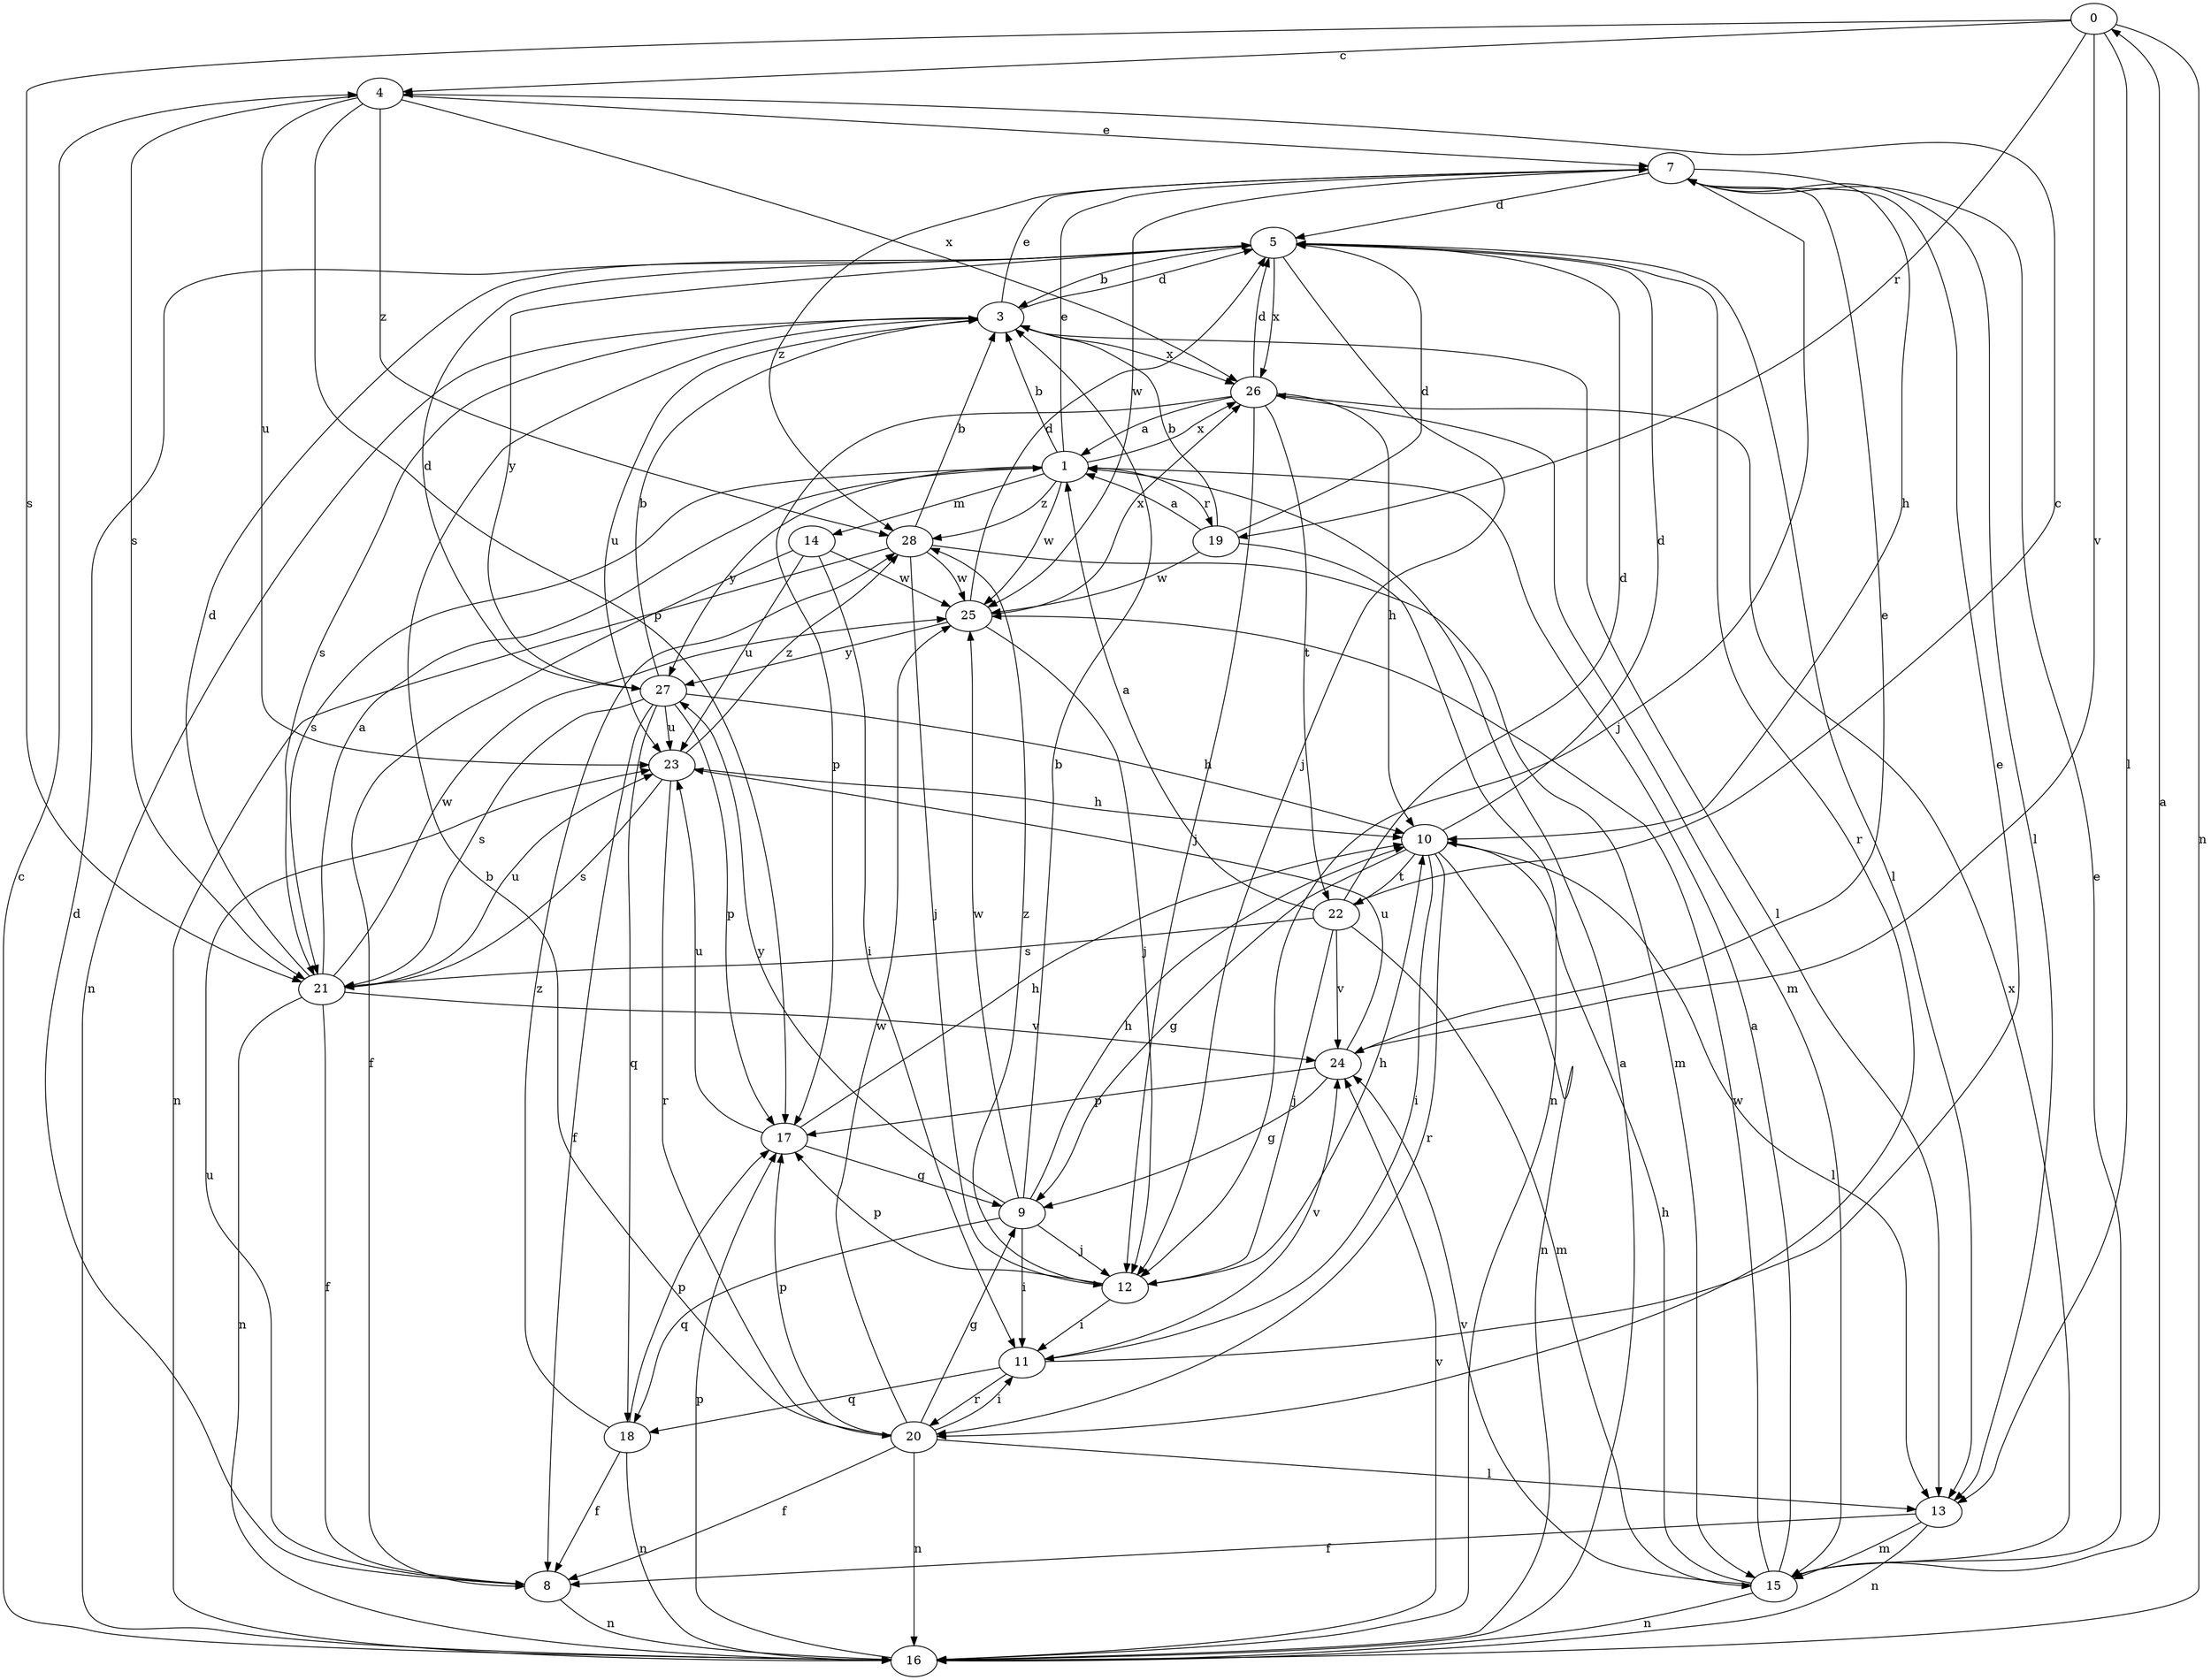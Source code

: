 strict digraph  {
0;
1;
3;
4;
5;
7;
8;
9;
10;
11;
12;
13;
14;
15;
16;
17;
18;
19;
20;
21;
22;
23;
24;
25;
26;
27;
28;
0 -> 4  [label=c];
0 -> 13  [label=l];
0 -> 16  [label=n];
0 -> 19  [label=r];
0 -> 21  [label=s];
0 -> 24  [label=v];
1 -> 3  [label=b];
1 -> 7  [label=e];
1 -> 14  [label=m];
1 -> 19  [label=r];
1 -> 21  [label=s];
1 -> 25  [label=w];
1 -> 26  [label=x];
1 -> 27  [label=y];
1 -> 28  [label=z];
3 -> 5  [label=d];
3 -> 7  [label=e];
3 -> 13  [label=l];
3 -> 16  [label=n];
3 -> 21  [label=s];
3 -> 23  [label=u];
3 -> 26  [label=x];
4 -> 7  [label=e];
4 -> 17  [label=p];
4 -> 21  [label=s];
4 -> 23  [label=u];
4 -> 26  [label=x];
4 -> 28  [label=z];
5 -> 3  [label=b];
5 -> 12  [label=j];
5 -> 13  [label=l];
5 -> 20  [label=r];
5 -> 26  [label=x];
5 -> 27  [label=y];
7 -> 5  [label=d];
7 -> 10  [label=h];
7 -> 12  [label=j];
7 -> 13  [label=l];
7 -> 25  [label=w];
7 -> 28  [label=z];
8 -> 5  [label=d];
8 -> 16  [label=n];
8 -> 23  [label=u];
9 -> 3  [label=b];
9 -> 10  [label=h];
9 -> 11  [label=i];
9 -> 12  [label=j];
9 -> 18  [label=q];
9 -> 25  [label=w];
9 -> 27  [label=y];
10 -> 5  [label=d];
10 -> 9  [label=g];
10 -> 11  [label=i];
10 -> 13  [label=l];
10 -> 16  [label=n];
10 -> 20  [label=r];
10 -> 22  [label=t];
11 -> 7  [label=e];
11 -> 18  [label=q];
11 -> 20  [label=r];
11 -> 24  [label=v];
12 -> 10  [label=h];
12 -> 11  [label=i];
12 -> 17  [label=p];
12 -> 28  [label=z];
13 -> 8  [label=f];
13 -> 15  [label=m];
13 -> 16  [label=n];
14 -> 8  [label=f];
14 -> 11  [label=i];
14 -> 23  [label=u];
14 -> 25  [label=w];
15 -> 0  [label=a];
15 -> 1  [label=a];
15 -> 7  [label=e];
15 -> 10  [label=h];
15 -> 16  [label=n];
15 -> 24  [label=v];
15 -> 25  [label=w];
15 -> 26  [label=x];
16 -> 1  [label=a];
16 -> 4  [label=c];
16 -> 17  [label=p];
16 -> 24  [label=v];
17 -> 9  [label=g];
17 -> 10  [label=h];
17 -> 23  [label=u];
18 -> 8  [label=f];
18 -> 16  [label=n];
18 -> 17  [label=p];
18 -> 28  [label=z];
19 -> 1  [label=a];
19 -> 3  [label=b];
19 -> 5  [label=d];
19 -> 16  [label=n];
19 -> 25  [label=w];
20 -> 3  [label=b];
20 -> 8  [label=f];
20 -> 9  [label=g];
20 -> 11  [label=i];
20 -> 13  [label=l];
20 -> 16  [label=n];
20 -> 17  [label=p];
20 -> 25  [label=w];
21 -> 1  [label=a];
21 -> 5  [label=d];
21 -> 8  [label=f];
21 -> 16  [label=n];
21 -> 23  [label=u];
21 -> 24  [label=v];
21 -> 25  [label=w];
22 -> 1  [label=a];
22 -> 4  [label=c];
22 -> 5  [label=d];
22 -> 12  [label=j];
22 -> 15  [label=m];
22 -> 21  [label=s];
22 -> 24  [label=v];
23 -> 10  [label=h];
23 -> 20  [label=r];
23 -> 21  [label=s];
23 -> 28  [label=z];
24 -> 7  [label=e];
24 -> 9  [label=g];
24 -> 17  [label=p];
24 -> 23  [label=u];
25 -> 5  [label=d];
25 -> 12  [label=j];
25 -> 26  [label=x];
25 -> 27  [label=y];
26 -> 1  [label=a];
26 -> 5  [label=d];
26 -> 10  [label=h];
26 -> 12  [label=j];
26 -> 15  [label=m];
26 -> 17  [label=p];
26 -> 22  [label=t];
27 -> 3  [label=b];
27 -> 5  [label=d];
27 -> 8  [label=f];
27 -> 10  [label=h];
27 -> 17  [label=p];
27 -> 18  [label=q];
27 -> 21  [label=s];
27 -> 23  [label=u];
28 -> 3  [label=b];
28 -> 12  [label=j];
28 -> 15  [label=m];
28 -> 16  [label=n];
28 -> 25  [label=w];
}
